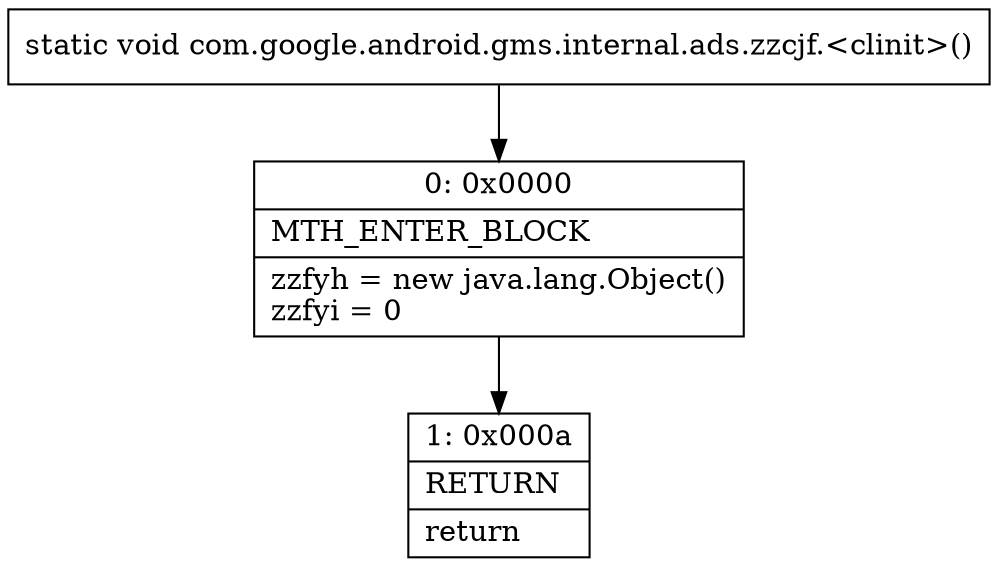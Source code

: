 digraph "CFG forcom.google.android.gms.internal.ads.zzcjf.\<clinit\>()V" {
Node_0 [shape=record,label="{0\:\ 0x0000|MTH_ENTER_BLOCK\l|zzfyh = new java.lang.Object()\lzzfyi = 0\l}"];
Node_1 [shape=record,label="{1\:\ 0x000a|RETURN\l|return\l}"];
MethodNode[shape=record,label="{static void com.google.android.gms.internal.ads.zzcjf.\<clinit\>() }"];
MethodNode -> Node_0;
Node_0 -> Node_1;
}

